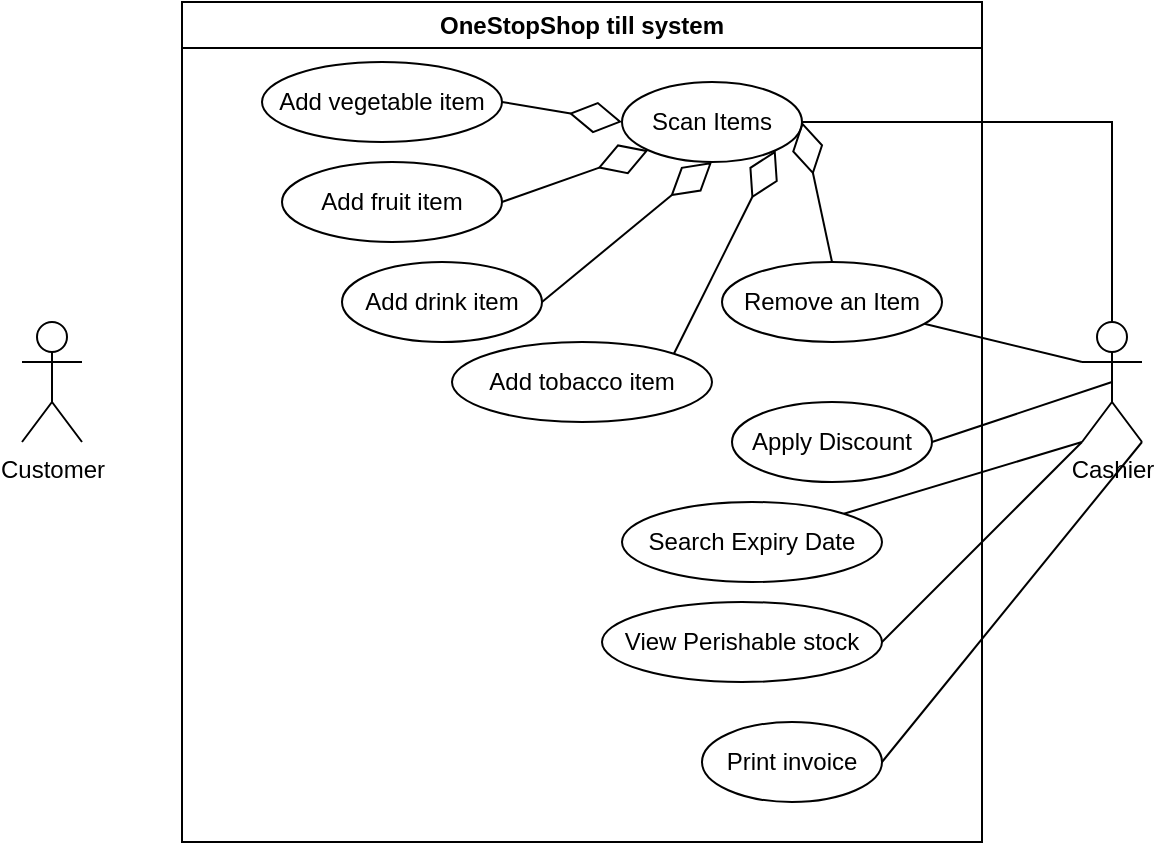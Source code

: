<mxfile version="25.0.3" pages="2">
  <diagram name="Page-1" id="l-oOrjBne4iH-0Gxsmsv">
    <mxGraphModel grid="1" page="1" gridSize="10" guides="1" tooltips="1" connect="1" arrows="1" fold="1" pageScale="1" pageWidth="850" pageHeight="1100" math="0" shadow="0">
      <root>
        <mxCell id="0" />
        <mxCell id="1" parent="0" />
        <mxCell id="oHP2g1kHN_vgtaO5IObZ-1" value="Customer" style="shape=umlActor;verticalLabelPosition=bottom;verticalAlign=top;html=1;outlineConnect=0;" vertex="1" parent="1">
          <mxGeometry x="160" y="320" width="30" height="60" as="geometry" />
        </mxCell>
        <mxCell id="SBfz5LhnC69azBQIG-Eq-19" style="rounded=0;orthogonalLoop=1;jettySize=auto;html=1;exitX=0;exitY=0.333;exitDx=0;exitDy=0;exitPerimeter=0;endArrow=none;endFill=0;" edge="1" parent="1" source="oHP2g1kHN_vgtaO5IObZ-2" target="SBfz5LhnC69azBQIG-Eq-2">
          <mxGeometry relative="1" as="geometry" />
        </mxCell>
        <mxCell id="SBfz5LhnC69azBQIG-Eq-20" style="rounded=0;orthogonalLoop=1;jettySize=auto;html=1;exitX=0.5;exitY=0.5;exitDx=0;exitDy=0;exitPerimeter=0;entryX=1;entryY=0.5;entryDx=0;entryDy=0;endArrow=none;endFill=0;" edge="1" parent="1" source="oHP2g1kHN_vgtaO5IObZ-2" target="SBfz5LhnC69azBQIG-Eq-3">
          <mxGeometry relative="1" as="geometry" />
        </mxCell>
        <mxCell id="SBfz5LhnC69azBQIG-Eq-21" style="rounded=0;orthogonalLoop=1;jettySize=auto;html=1;exitX=0;exitY=1;exitDx=0;exitDy=0;exitPerimeter=0;entryX=1;entryY=0;entryDx=0;entryDy=0;endArrow=none;endFill=0;" edge="1" parent="1" source="oHP2g1kHN_vgtaO5IObZ-2" target="SBfz5LhnC69azBQIG-Eq-4">
          <mxGeometry relative="1" as="geometry" />
        </mxCell>
        <mxCell id="SBfz5LhnC69azBQIG-Eq-22" style="rounded=0;orthogonalLoop=1;jettySize=auto;html=1;exitX=0;exitY=1;exitDx=0;exitDy=0;exitPerimeter=0;entryX=1;entryY=0.5;entryDx=0;entryDy=0;endArrow=none;endFill=0;" edge="1" parent="1" source="oHP2g1kHN_vgtaO5IObZ-2" target="SBfz5LhnC69azBQIG-Eq-5">
          <mxGeometry relative="1" as="geometry" />
        </mxCell>
        <mxCell id="SBfz5LhnC69azBQIG-Eq-24" style="rounded=0;orthogonalLoop=1;jettySize=auto;html=1;exitX=1;exitY=1;exitDx=0;exitDy=0;exitPerimeter=0;entryX=1;entryY=0.5;entryDx=0;entryDy=0;endArrow=none;endFill=0;" edge="1" parent="1" source="oHP2g1kHN_vgtaO5IObZ-2" target="SBfz5LhnC69azBQIG-Eq-23">
          <mxGeometry relative="1" as="geometry" />
        </mxCell>
        <mxCell id="oHP2g1kHN_vgtaO5IObZ-2" value="Cashier" style="shape=umlActor;verticalLabelPosition=bottom;verticalAlign=top;html=1;outlineConnect=0;" vertex="1" parent="1">
          <mxGeometry x="690" y="320" width="30" height="60" as="geometry" />
        </mxCell>
        <mxCell id="oHP2g1kHN_vgtaO5IObZ-3" value="OneStopShop till system" style="swimlane;whiteSpace=wrap;html=1;" vertex="1" parent="1">
          <mxGeometry x="240" y="160" width="400" height="420" as="geometry" />
        </mxCell>
        <mxCell id="SBfz5LhnC69azBQIG-Eq-1" value="Scan Items" style="ellipse;whiteSpace=wrap;html=1;" vertex="1" parent="oHP2g1kHN_vgtaO5IObZ-3">
          <mxGeometry x="220" y="40" width="90" height="40" as="geometry" />
        </mxCell>
        <mxCell id="SBfz5LhnC69azBQIG-Eq-2" value="Remove an Item" style="ellipse;whiteSpace=wrap;html=1;" vertex="1" parent="oHP2g1kHN_vgtaO5IObZ-3">
          <mxGeometry x="270" y="130" width="110" height="40" as="geometry" />
        </mxCell>
        <mxCell id="SBfz5LhnC69azBQIG-Eq-3" value="Apply Discount" style="ellipse;whiteSpace=wrap;html=1;" vertex="1" parent="oHP2g1kHN_vgtaO5IObZ-3">
          <mxGeometry x="275" y="200" width="100" height="40" as="geometry" />
        </mxCell>
        <mxCell id="SBfz5LhnC69azBQIG-Eq-4" value="Search Expiry Date" style="ellipse;whiteSpace=wrap;html=1;" vertex="1" parent="oHP2g1kHN_vgtaO5IObZ-3">
          <mxGeometry x="220" y="250" width="130" height="40" as="geometry" />
        </mxCell>
        <mxCell id="SBfz5LhnC69azBQIG-Eq-5" value="View Perishable stock" style="ellipse;whiteSpace=wrap;html=1;" vertex="1" parent="oHP2g1kHN_vgtaO5IObZ-3">
          <mxGeometry x="210" y="300" width="140" height="40" as="geometry" />
        </mxCell>
        <mxCell id="SBfz5LhnC69azBQIG-Eq-7" value="Add vegetable item" style="ellipse;whiteSpace=wrap;html=1;" vertex="1" parent="oHP2g1kHN_vgtaO5IObZ-3">
          <mxGeometry x="40" y="30" width="120" height="40" as="geometry" />
        </mxCell>
        <mxCell id="SBfz5LhnC69azBQIG-Eq-8" value="Add fruit item" style="ellipse;whiteSpace=wrap;html=1;" vertex="1" parent="oHP2g1kHN_vgtaO5IObZ-3">
          <mxGeometry x="50" y="80" width="110" height="40" as="geometry" />
        </mxCell>
        <mxCell id="SBfz5LhnC69azBQIG-Eq-9" value="Add drink item" style="ellipse;whiteSpace=wrap;html=1;" vertex="1" parent="oHP2g1kHN_vgtaO5IObZ-3">
          <mxGeometry x="80" y="130" width="100" height="40" as="geometry" />
        </mxCell>
        <mxCell id="SBfz5LhnC69azBQIG-Eq-10" value="Add tobacco item" style="ellipse;whiteSpace=wrap;html=1;" vertex="1" parent="oHP2g1kHN_vgtaO5IObZ-3">
          <mxGeometry x="135" y="170" width="130" height="40" as="geometry" />
        </mxCell>
        <mxCell id="SBfz5LhnC69azBQIG-Eq-12" value="" style="endArrow=diamondThin;endFill=0;endSize=24;html=1;rounded=0;entryX=0;entryY=0.5;entryDx=0;entryDy=0;exitX=1;exitY=0.5;exitDx=0;exitDy=0;" edge="1" parent="oHP2g1kHN_vgtaO5IObZ-3" source="SBfz5LhnC69azBQIG-Eq-7" target="SBfz5LhnC69azBQIG-Eq-1">
          <mxGeometry width="160" relative="1" as="geometry">
            <mxPoint x="130" y="250" as="sourcePoint" />
            <mxPoint x="290" y="250" as="targetPoint" />
          </mxGeometry>
        </mxCell>
        <mxCell id="SBfz5LhnC69azBQIG-Eq-13" value="" style="endArrow=diamondThin;endFill=0;endSize=24;html=1;rounded=0;entryX=0;entryY=1;entryDx=0;entryDy=0;exitX=1;exitY=0.5;exitDx=0;exitDy=0;" edge="1" parent="oHP2g1kHN_vgtaO5IObZ-3" source="SBfz5LhnC69azBQIG-Eq-8" target="SBfz5LhnC69azBQIG-Eq-1">
          <mxGeometry width="160" relative="1" as="geometry">
            <mxPoint x="130" y="180" as="sourcePoint" />
            <mxPoint x="290" y="180" as="targetPoint" />
          </mxGeometry>
        </mxCell>
        <mxCell id="SBfz5LhnC69azBQIG-Eq-14" value="" style="endArrow=diamondThin;endFill=0;endSize=24;html=1;rounded=0;entryX=0.5;entryY=1;entryDx=0;entryDy=0;exitX=1;exitY=0.5;exitDx=0;exitDy=0;" edge="1" parent="oHP2g1kHN_vgtaO5IObZ-3" source="SBfz5LhnC69azBQIG-Eq-9" target="SBfz5LhnC69azBQIG-Eq-1">
          <mxGeometry width="160" relative="1" as="geometry">
            <mxPoint x="160" y="140" as="sourcePoint" />
            <mxPoint x="320" y="140" as="targetPoint" />
          </mxGeometry>
        </mxCell>
        <mxCell id="SBfz5LhnC69azBQIG-Eq-15" value="" style="endArrow=diamondThin;endFill=0;endSize=24;html=1;rounded=0;entryX=1;entryY=1;entryDx=0;entryDy=0;exitX=1;exitY=0;exitDx=0;exitDy=0;" edge="1" parent="oHP2g1kHN_vgtaO5IObZ-3" source="SBfz5LhnC69azBQIG-Eq-10" target="SBfz5LhnC69azBQIG-Eq-1">
          <mxGeometry width="160" relative="1" as="geometry">
            <mxPoint x="210" y="150" as="sourcePoint" />
            <mxPoint x="370" y="150" as="targetPoint" />
          </mxGeometry>
        </mxCell>
        <mxCell id="SBfz5LhnC69azBQIG-Eq-16" value="" style="endArrow=diamondThin;endFill=0;endSize=24;html=1;rounded=0;entryX=1;entryY=0.5;entryDx=0;entryDy=0;exitX=0.5;exitY=0;exitDx=0;exitDy=0;" edge="1" parent="oHP2g1kHN_vgtaO5IObZ-3" source="SBfz5LhnC69azBQIG-Eq-2" target="SBfz5LhnC69azBQIG-Eq-1">
          <mxGeometry width="160" relative="1" as="geometry">
            <mxPoint x="270" y="160" as="sourcePoint" />
            <mxPoint x="430" y="160" as="targetPoint" />
          </mxGeometry>
        </mxCell>
        <mxCell id="SBfz5LhnC69azBQIG-Eq-23" value="Print invoice" style="ellipse;whiteSpace=wrap;html=1;" vertex="1" parent="oHP2g1kHN_vgtaO5IObZ-3">
          <mxGeometry x="260" y="360" width="90" height="40" as="geometry" />
        </mxCell>
        <mxCell id="SBfz5LhnC69azBQIG-Eq-17" value="" style="endArrow=none;html=1;rounded=0;entryX=0.5;entryY=0;entryDx=0;entryDy=0;entryPerimeter=0;exitX=1;exitY=0.5;exitDx=0;exitDy=0;" edge="1" parent="1" source="SBfz5LhnC69azBQIG-Eq-1" target="oHP2g1kHN_vgtaO5IObZ-2">
          <mxGeometry width="50" height="50" relative="1" as="geometry">
            <mxPoint x="660" y="270" as="sourcePoint" />
            <mxPoint x="710" y="220" as="targetPoint" />
            <Array as="points">
              <mxPoint x="705" y="220" />
            </Array>
          </mxGeometry>
        </mxCell>
        <mxCell id="SBfz5LhnC69azBQIG-Eq-18" style="rounded=0;orthogonalLoop=1;jettySize=auto;html=1;exitX=0;exitY=0.333;exitDx=0;exitDy=0;exitPerimeter=0;entryX=0.987;entryY=0.321;entryDx=0;entryDy=0;entryPerimeter=0;strokeColor=none;endArrow=none;endFill=0;" edge="1" parent="1" source="oHP2g1kHN_vgtaO5IObZ-2" target="SBfz5LhnC69azBQIG-Eq-2">
          <mxGeometry relative="1" as="geometry" />
        </mxCell>
      </root>
    </mxGraphModel>
  </diagram>
  <diagram id="hGz29AQR7060OSxgqeKL" name="Page-2">
    <mxGraphModel grid="1" page="0" gridSize="10" guides="1" tooltips="1" connect="1" arrows="1" fold="1" pageScale="1" pageWidth="850" pageHeight="1100" math="0" shadow="0">
      <root>
        <mxCell id="0" />
        <mxCell id="1" parent="0" />
        <mxCell id="qoarrluWcXx-ZhlUwHNG-1" value="Classes:&lt;div&gt;Inventory&lt;br&gt;&lt;div&gt;Perishable Stock&lt;/div&gt;&lt;div&gt;VegetableItems&lt;/div&gt;&lt;div&gt;FruitItems&lt;/div&gt;&lt;div&gt;DrinkItems&lt;/div&gt;&lt;div&gt;TobaccoItems&lt;/div&gt;&lt;div&gt;Discounts&lt;/div&gt;&lt;div&gt;GUI Screen&lt;/div&gt;&lt;/div&gt;" style="text;strokeColor=none;fillColor=none;html=1;align=center;verticalAlign=middle;whiteSpace=wrap;rounded=0;fontSize=16;" vertex="1" parent="1">
          <mxGeometry x="50" y="-800" width="160" height="160" as="geometry" />
        </mxCell>
        <mxCell id="B_LRYLVYLVwRN08ml9xE-1" value="PerishableStock" style="swimlane;fontStyle=1;align=center;verticalAlign=top;childLayout=stackLayout;horizontal=1;startSize=26;horizontalStack=0;resizeParent=1;resizeParentMax=0;resizeLast=0;collapsible=1;marginBottom=0;whiteSpace=wrap;html=1;" vertex="1" parent="1">
          <mxGeometry x="40" y="-560" width="220" height="372" as="geometry">
            <mxRectangle x="250" y="-580" width="130" height="30" as="alternateBounds" />
          </mxGeometry>
        </mxCell>
        <mxCell id="B_LRYLVYLVwRN08ml9xE-2" value="-description: String" style="text;strokeColor=none;fillColor=none;align=left;verticalAlign=top;spacingLeft=4;spacingRight=4;overflow=hidden;rotatable=0;points=[[0,0.5],[1,0.5]];portConstraint=eastwest;whiteSpace=wrap;html=1;" vertex="1" parent="B_LRYLVYLVwRN08ml9xE-1">
          <mxGeometry y="26" width="220" height="26" as="geometry" />
        </mxCell>
        <mxCell id="B_LRYLVYLVwRN08ml9xE-5" value="-price: double" style="text;strokeColor=none;fillColor=none;align=left;verticalAlign=top;spacingLeft=4;spacingRight=4;overflow=hidden;rotatable=0;points=[[0,0.5],[1,0.5]];portConstraint=eastwest;whiteSpace=wrap;html=1;" vertex="1" parent="B_LRYLVYLVwRN08ml9xE-1">
          <mxGeometry y="52" width="220" height="26" as="geometry" />
        </mxCell>
        <mxCell id="B_LRYLVYLVwRN08ml9xE-6" value="-quantity: int" style="text;strokeColor=none;fillColor=none;align=left;verticalAlign=top;spacingLeft=4;spacingRight=4;overflow=hidden;rotatable=0;points=[[0,0.5],[1,0.5]];portConstraint=eastwest;whiteSpace=wrap;html=1;" vertex="1" parent="B_LRYLVYLVwRN08ml9xE-1">
          <mxGeometry y="78" width="220" height="26" as="geometry" />
        </mxCell>
        <mxCell id="B_LRYLVYLVwRN08ml9xE-16" value="-setDate: LocalDate&amp;nbsp;" style="text;strokeColor=none;fillColor=none;align=left;verticalAlign=top;spacingLeft=4;spacingRight=4;overflow=hidden;rotatable=0;points=[[0,0.5],[1,0.5]];portConstraint=eastwest;whiteSpace=wrap;html=1;" vertex="1" parent="B_LRYLVYLVwRN08ml9xE-1">
          <mxGeometry y="104" width="220" height="26" as="geometry" />
        </mxCell>
        <mxCell id="B_LRYLVYLVwRN08ml9xE-3" value="" style="line;strokeWidth=1;fillColor=none;align=left;verticalAlign=middle;spacingTop=-1;spacingLeft=3;spacingRight=3;rotatable=0;labelPosition=right;points=[];portConstraint=eastwest;strokeColor=inherit;" vertex="1" parent="B_LRYLVYLVwRN08ml9xE-1">
          <mxGeometry y="130" width="220" height="8" as="geometry" />
        </mxCell>
        <mxCell id="B_LRYLVYLVwRN08ml9xE-4" value="+getProduct(description)" style="text;strokeColor=none;fillColor=none;align=left;verticalAlign=top;spacingLeft=4;spacingRight=4;overflow=hidden;rotatable=0;points=[[0,0.5],[1,0.5]];portConstraint=eastwest;whiteSpace=wrap;html=1;" vertex="1" parent="B_LRYLVYLVwRN08ml9xE-1">
          <mxGeometry y="138" width="220" height="26" as="geometry" />
        </mxCell>
        <mxCell id="B_LRYLVYLVwRN08ml9xE-11" value="+setPrice(description)" style="text;strokeColor=none;fillColor=none;align=left;verticalAlign=top;spacingLeft=4;spacingRight=4;overflow=hidden;rotatable=0;points=[[0,0.5],[1,0.5]];portConstraint=eastwest;whiteSpace=wrap;html=1;" vertex="1" parent="B_LRYLVYLVwRN08ml9xE-1">
          <mxGeometry y="164" width="220" height="26" as="geometry" />
        </mxCell>
        <mxCell id="B_LRYLVYLVwRN08ml9xE-9" value="+getPrice(description)" style="text;strokeColor=none;fillColor=none;align=left;verticalAlign=top;spacingLeft=4;spacingRight=4;overflow=hidden;rotatable=0;points=[[0,0.5],[1,0.5]];portConstraint=eastwest;whiteSpace=wrap;html=1;" vertex="1" parent="B_LRYLVYLVwRN08ml9xE-1">
          <mxGeometry y="190" width="220" height="26" as="geometry" />
        </mxCell>
        <mxCell id="B_LRYLVYLVwRN08ml9xE-12" value="+getQuantity(description)" style="text;strokeColor=none;fillColor=none;align=left;verticalAlign=top;spacingLeft=4;spacingRight=4;overflow=hidden;rotatable=0;points=[[0,0.5],[1,0.5]];portConstraint=eastwest;whiteSpace=wrap;html=1;" vertex="1" parent="B_LRYLVYLVwRN08ml9xE-1">
          <mxGeometry y="216" width="220" height="26" as="geometry" />
        </mxCell>
        <mxCell id="B_LRYLVYLVwRN08ml9xE-13" value="+doSale(int amount)" style="text;strokeColor=none;fillColor=none;align=left;verticalAlign=top;spacingLeft=4;spacingRight=4;overflow=hidden;rotatable=0;points=[[0,0.5],[1,0.5]];portConstraint=eastwest;whiteSpace=wrap;html=1;" vertex="1" parent="B_LRYLVYLVwRN08ml9xE-1">
          <mxGeometry y="242" width="220" height="26" as="geometry" />
        </mxCell>
        <mxCell id="B_LRYLVYLVwRN08ml9xE-14" value="+reStock(int amount)" style="text;strokeColor=none;fillColor=none;align=left;verticalAlign=top;spacingLeft=4;spacingRight=4;overflow=hidden;rotatable=0;points=[[0,0.5],[1,0.5]];portConstraint=eastwest;whiteSpace=wrap;html=1;" vertex="1" parent="B_LRYLVYLVwRN08ml9xE-1">
          <mxGeometry y="268" width="220" height="26" as="geometry" />
        </mxCell>
        <mxCell id="B_LRYLVYLVwRN08ml9xE-15" value="+lowStock()" style="text;strokeColor=none;fillColor=none;align=left;verticalAlign=top;spacingLeft=4;spacingRight=4;overflow=hidden;rotatable=0;points=[[0,0.5],[1,0.5]];portConstraint=eastwest;whiteSpace=wrap;html=1;" vertex="1" parent="B_LRYLVYLVwRN08ml9xE-1">
          <mxGeometry y="294" width="220" height="26" as="geometry" />
        </mxCell>
        <mxCell id="B_LRYLVYLVwRN08ml9xE-17" value="+changeDate(date LocalDate)" style="text;strokeColor=none;fillColor=none;align=left;verticalAlign=top;spacingLeft=4;spacingRight=4;overflow=hidden;rotatable=0;points=[[0,0.5],[1,0.5]];portConstraint=eastwest;whiteSpace=wrap;html=1;" vertex="1" parent="B_LRYLVYLVwRN08ml9xE-1">
          <mxGeometry y="320" width="220" height="26" as="geometry" />
        </mxCell>
        <mxCell id="B_LRYLVYLVwRN08ml9xE-18" value="+toString(desc, price, quantity, date)" style="text;strokeColor=none;fillColor=none;align=left;verticalAlign=top;spacingLeft=4;spacingRight=4;overflow=hidden;rotatable=0;points=[[0,0.5],[1,0.5]];portConstraint=eastwest;whiteSpace=wrap;html=1;" vertex="1" parent="B_LRYLVYLVwRN08ml9xE-1">
          <mxGeometry y="346" width="220" height="26" as="geometry" />
        </mxCell>
      </root>
    </mxGraphModel>
  </diagram>
</mxfile>
